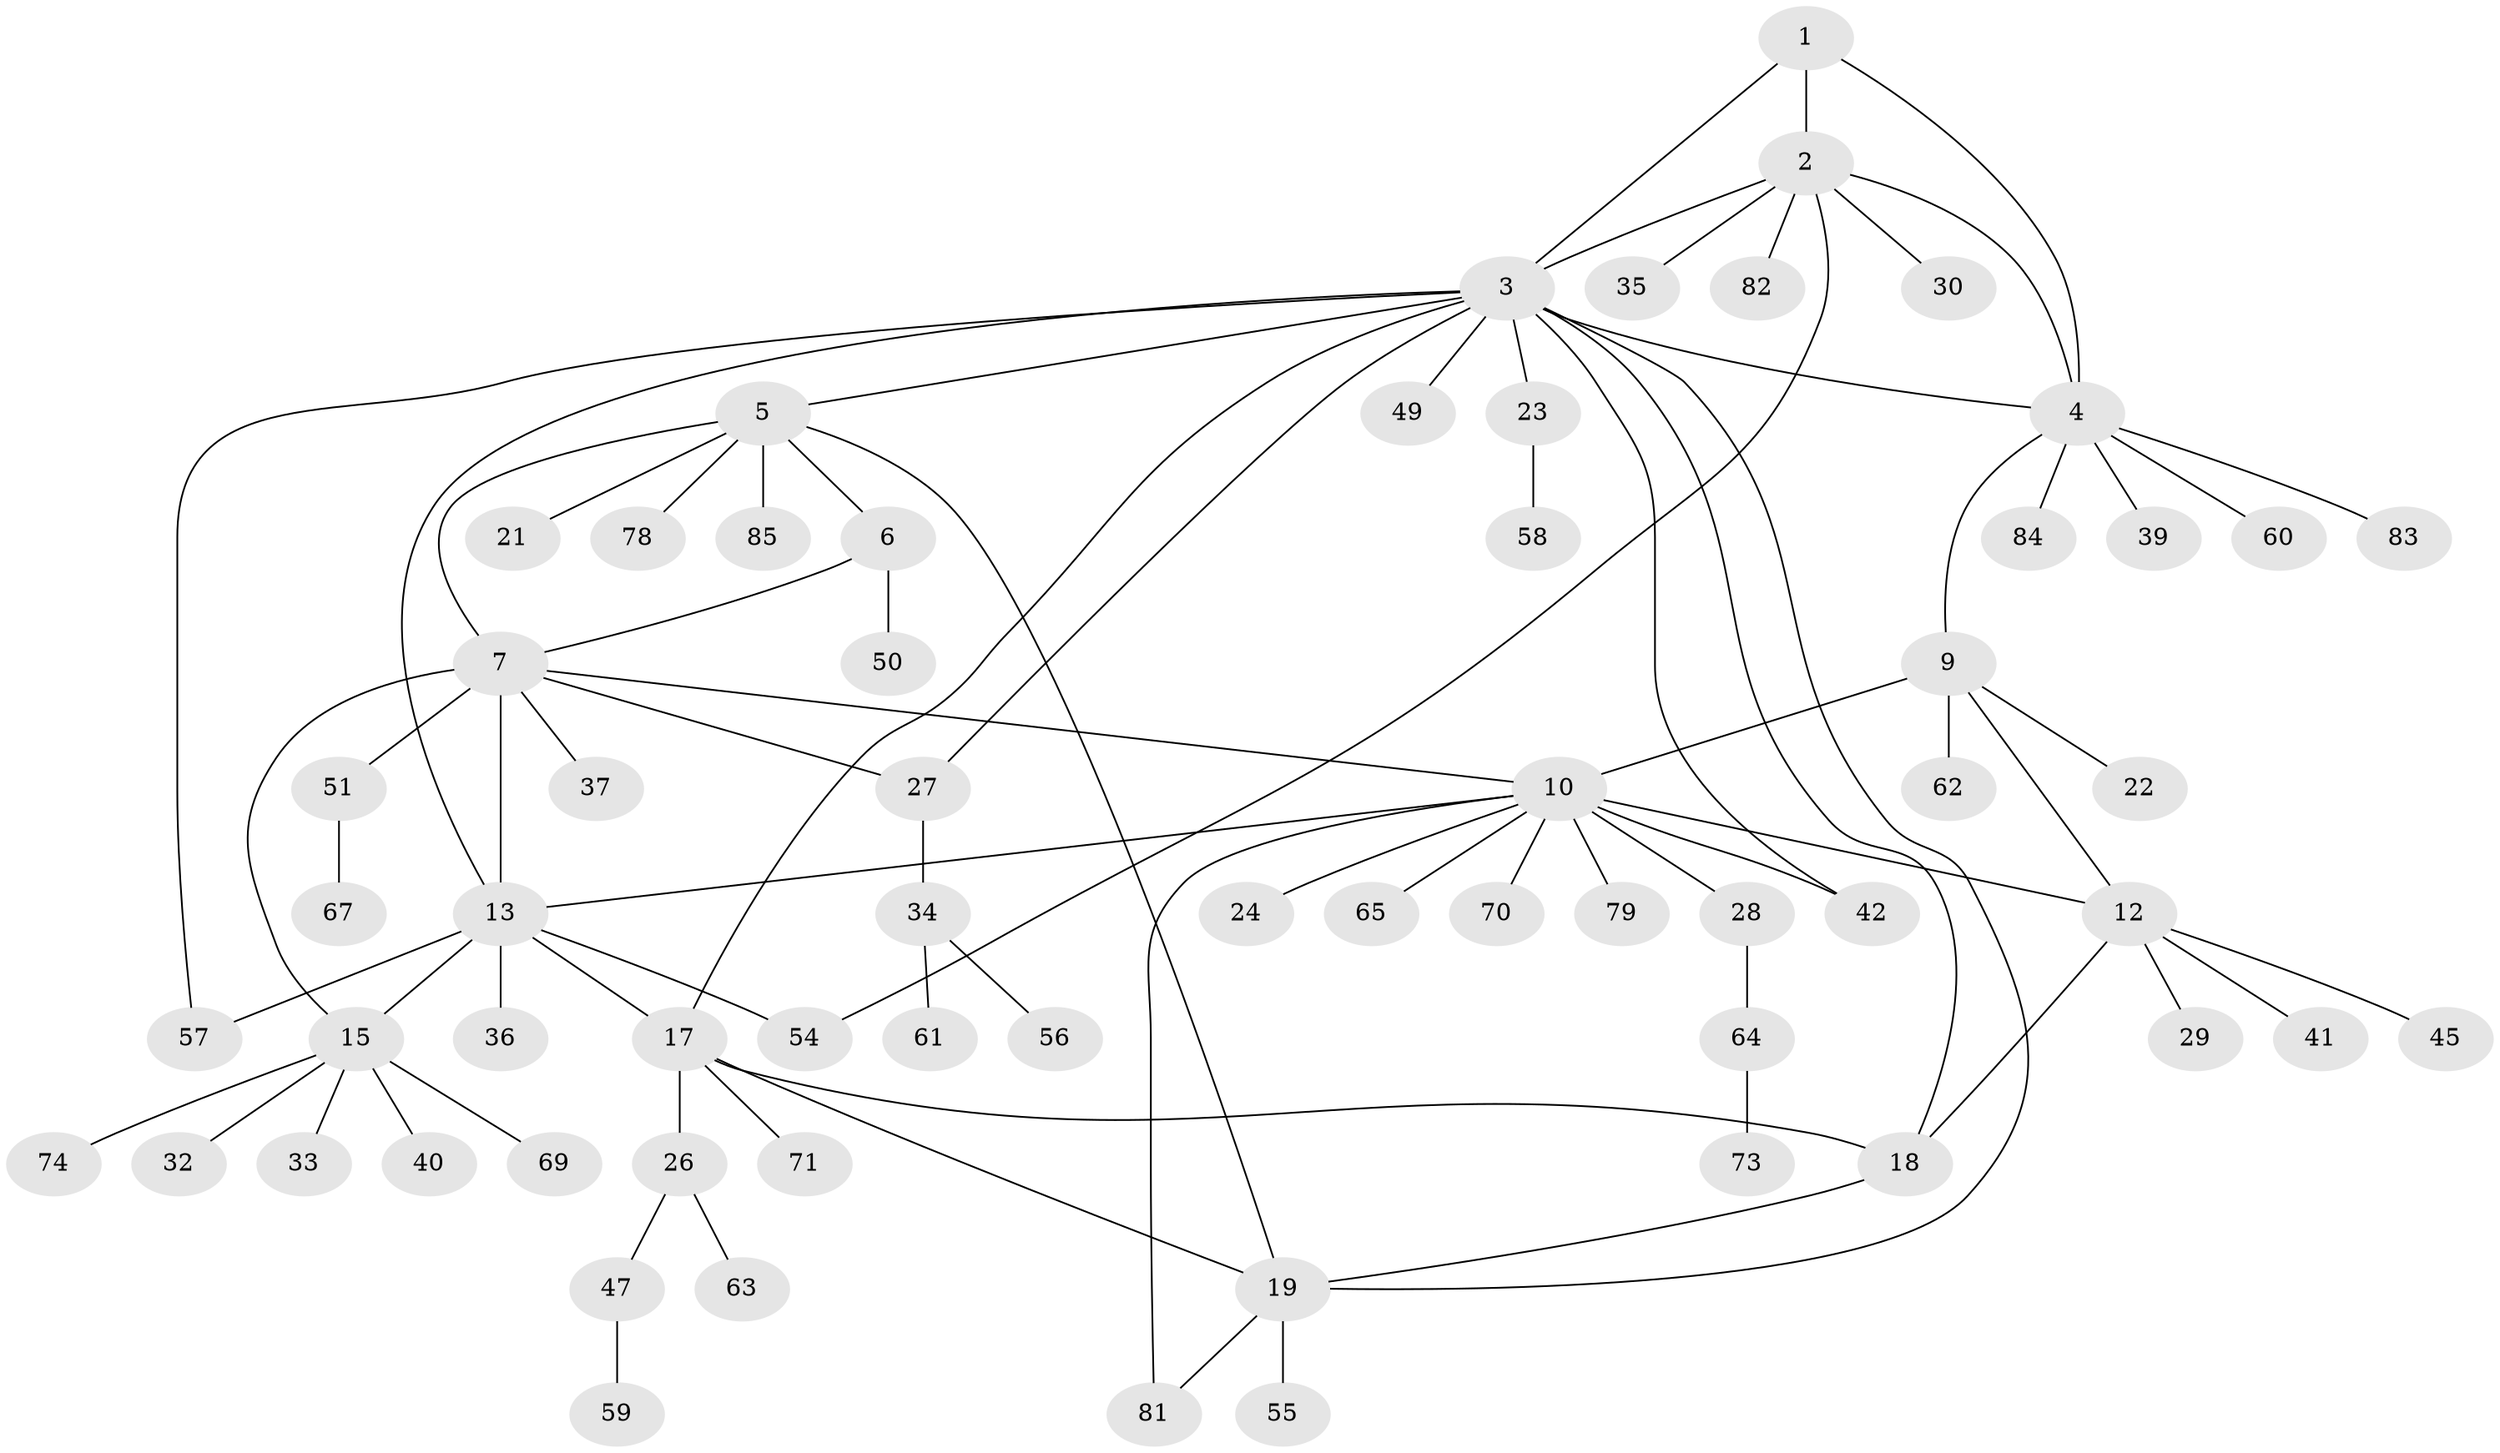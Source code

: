 // Generated by graph-tools (version 1.1) at 2025/24/03/03/25 07:24:14]
// undirected, 64 vertices, 83 edges
graph export_dot {
graph [start="1"]
  node [color=gray90,style=filled];
  1 [super="+75"];
  2 [super="+53"];
  3 [super="+20"];
  4 [super="+52"];
  5 [super="+8"];
  6 [super="+68"];
  7 [super="+16"];
  9 [super="+43"];
  10 [super="+11"];
  12 [super="+31"];
  13 [super="+14"];
  15 [super="+25"];
  17 [super="+46"];
  18 [super="+77"];
  19 [super="+48"];
  21;
  22;
  23;
  24;
  26;
  27 [super="+38"];
  28;
  29;
  30;
  32;
  33;
  34 [super="+44"];
  35;
  36;
  37;
  39;
  40;
  41;
  42;
  45;
  47 [super="+72"];
  49;
  50 [super="+76"];
  51;
  54;
  55;
  56;
  57 [super="+80"];
  58;
  59;
  60;
  61;
  62;
  63;
  64 [super="+66"];
  65;
  67;
  69;
  70;
  71;
  73;
  74;
  78;
  79;
  81;
  82;
  83;
  84;
  85;
  1 -- 2;
  1 -- 3;
  1 -- 4;
  2 -- 3;
  2 -- 4;
  2 -- 30;
  2 -- 35;
  2 -- 54;
  2 -- 82;
  3 -- 4;
  3 -- 13;
  3 -- 42;
  3 -- 57;
  3 -- 17;
  3 -- 18;
  3 -- 19;
  3 -- 49;
  3 -- 23;
  3 -- 27;
  3 -- 5;
  4 -- 9;
  4 -- 39;
  4 -- 60;
  4 -- 83;
  4 -- 84;
  5 -- 6 [weight=2];
  5 -- 7 [weight=2];
  5 -- 78;
  5 -- 19;
  5 -- 85;
  5 -- 21;
  6 -- 7;
  6 -- 50;
  7 -- 10;
  7 -- 37;
  7 -- 51;
  7 -- 27;
  7 -- 13 [weight=2];
  7 -- 15;
  9 -- 10 [weight=2];
  9 -- 12;
  9 -- 22;
  9 -- 62;
  10 -- 12 [weight=2];
  10 -- 28;
  10 -- 70;
  10 -- 65;
  10 -- 42;
  10 -- 79;
  10 -- 81;
  10 -- 24;
  10 -- 13;
  12 -- 18;
  12 -- 29;
  12 -- 41;
  12 -- 45;
  13 -- 15 [weight=2];
  13 -- 17;
  13 -- 54;
  13 -- 36;
  13 -- 57;
  15 -- 32;
  15 -- 33;
  15 -- 40;
  15 -- 74;
  15 -- 69;
  17 -- 18;
  17 -- 19;
  17 -- 26;
  17 -- 71;
  18 -- 19;
  19 -- 55;
  19 -- 81;
  23 -- 58;
  26 -- 47;
  26 -- 63;
  27 -- 34;
  28 -- 64;
  34 -- 61;
  34 -- 56;
  47 -- 59;
  51 -- 67;
  64 -- 73;
}
